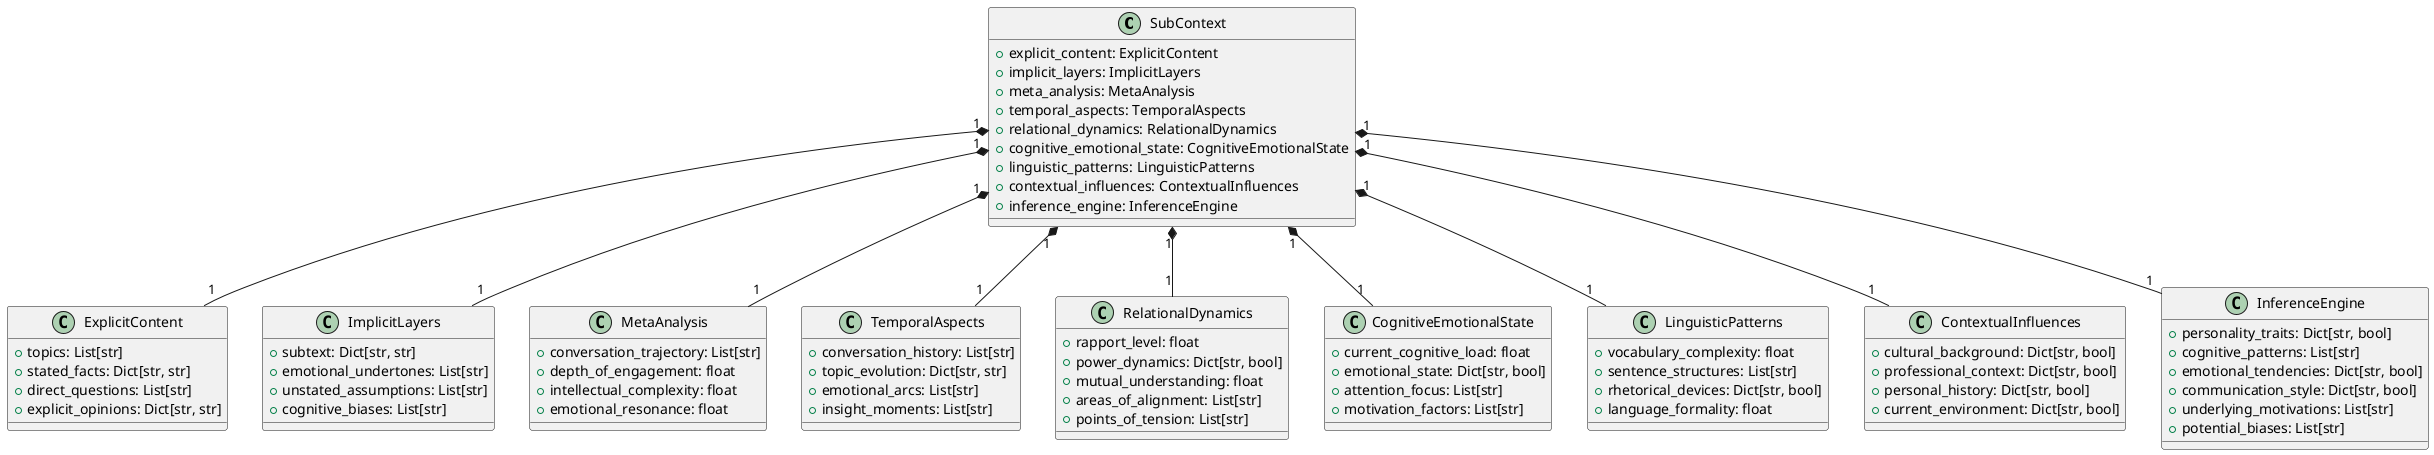 @startuml

class SubContext {
  +explicit_content: ExplicitContent
  +implicit_layers: ImplicitLayers
  +meta_analysis: MetaAnalysis
  +temporal_aspects: TemporalAspects
  +relational_dynamics: RelationalDynamics
  +cognitive_emotional_state: CognitiveEmotionalState
  +linguistic_patterns: LinguisticPatterns
  +contextual_influences: ContextualInfluences
  +inference_engine: InferenceEngine
}

class ExplicitContent {
  +topics: List[str]
  +stated_facts: Dict[str, str]
  +direct_questions: List[str]
  +explicit_opinions: Dict[str, str]
}

class ImplicitLayers {
  +subtext: Dict[str, str]
  +emotional_undertones: List[str]
  +unstated_assumptions: List[str]
  +cognitive_biases: List[str]
}

class MetaAnalysis {
  +conversation_trajectory: List[str]
  +depth_of_engagement: float
  +intellectual_complexity: float
  +emotional_resonance: float
}

class TemporalAspects {
  +conversation_history: List[str]
  +topic_evolution: Dict[str, str]
  +emotional_arcs: List[str]
  +insight_moments: List[str]
}

class RelationalDynamics {
  +rapport_level: float
  +power_dynamics: Dict[str, bool]
  +mutual_understanding: float
  +areas_of_alignment: List[str]
  +points_of_tension: List[str]
}

class CognitiveEmotionalState {
  +current_cognitive_load: float
  +emotional_state: Dict[str, bool]
  +attention_focus: List[str]
  +motivation_factors: List[str]
}

class LinguisticPatterns {
  +vocabulary_complexity: float
  +sentence_structures: List[str]
  +rhetorical_devices: Dict[str, bool]
  +language_formality: float
}

class ContextualInfluences {
  +cultural_background: Dict[str, bool]
  +professional_context: Dict[str, bool]
  +personal_history: Dict[str, bool]
  +current_environment: Dict[str, bool]
}

class InferenceEngine {
  +personality_traits: Dict[str, bool]
  +cognitive_patterns: List[str]
  +emotional_tendencies: Dict[str, bool]
  +communication_style: Dict[str, bool]
  +underlying_motivations: List[str]
  +potential_biases: List[str]
}

SubContext "1" *-- "1" ExplicitContent
SubContext "1" *-- "1" ImplicitLayers
SubContext "1" *-- "1" MetaAnalysis
SubContext "1" *-- "1" TemporalAspects
SubContext "1" *-- "1" RelationalDynamics
SubContext "1" *-- "1" CognitiveEmotionalState
SubContext "1" *-- "1" LinguisticPatterns
SubContext "1" *-- "1" ContextualInfluences
SubContext "1" *-- "1" InferenceEngine

@enduml